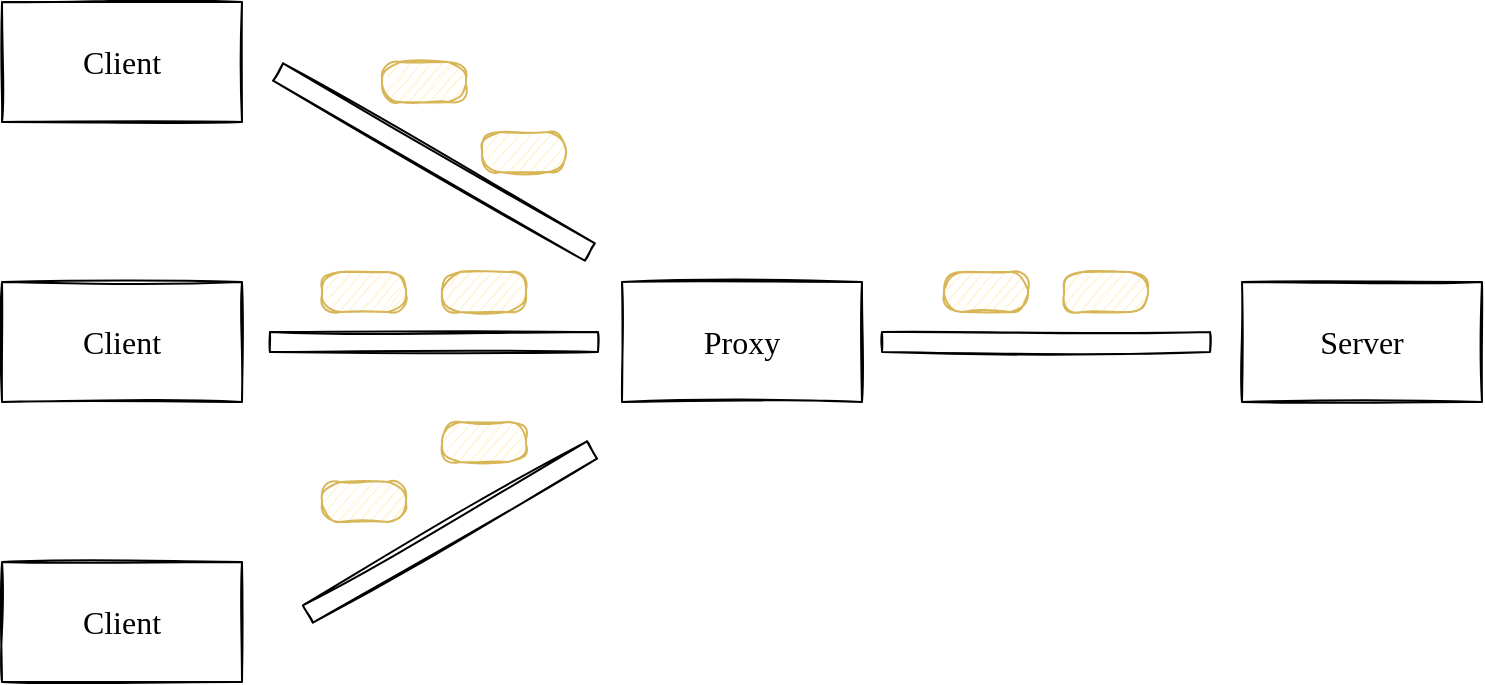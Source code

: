 <mxfile version="14.4.2" type="device" pages="2"><diagram id="Chy_Pmb2TGcyVyS_LHyC" name="第 1 页"><mxGraphModel dx="1933" dy="995" grid="1" gridSize="10" guides="1" tooltips="1" connect="1" arrows="1" fold="1" page="1" pageScale="1" pageWidth="827" pageHeight="1169" math="0" shadow="0"><root><mxCell id="0"/><mxCell id="1" parent="0"/><mxCell id="9Ltihk9lU57gbO3nSKLe-1" value="Proxy" style="rounded=0;whiteSpace=wrap;html=1;sketch=1;fontSize=16;fontFamily=Comic Sans MS;" vertex="1" parent="1"><mxGeometry x="240" y="400" width="120" height="60" as="geometry"/></mxCell><mxCell id="9Ltihk9lU57gbO3nSKLe-2" value="Server" style="rounded=0;whiteSpace=wrap;html=1;sketch=1;fontFamily=Comic Sans MS;fontSize=16;" vertex="1" parent="1"><mxGeometry x="550" y="400" width="120" height="60" as="geometry"/></mxCell><mxCell id="9Ltihk9lU57gbO3nSKLe-3" value="Client" style="rounded=0;whiteSpace=wrap;html=1;sketch=1;fontFamily=Comic Sans MS;fontSize=16;" vertex="1" parent="1"><mxGeometry x="-70" y="260" width="120" height="60" as="geometry"/></mxCell><mxCell id="9Ltihk9lU57gbO3nSKLe-4" value="Client" style="rounded=0;whiteSpace=wrap;html=1;sketch=1;fontFamily=Comic Sans MS;fontSize=16;" vertex="1" parent="1"><mxGeometry x="-70" y="400" width="120" height="60" as="geometry"/></mxCell><mxCell id="9Ltihk9lU57gbO3nSKLe-5" value="Client" style="rounded=0;whiteSpace=wrap;html=1;sketch=1;fontFamily=Comic Sans MS;fontSize=16;" vertex="1" parent="1"><mxGeometry x="-70" y="540" width="120" height="60" as="geometry"/></mxCell><mxCell id="9Ltihk9lU57gbO3nSKLe-6" value="" style="rounded=0;whiteSpace=wrap;html=1;sketch=1;fontFamily=Comic Sans MS;fontSize=16;rotation=30;" vertex="1" parent="1"><mxGeometry x="55.98" y="335" width="180" height="10" as="geometry"/></mxCell><mxCell id="9Ltihk9lU57gbO3nSKLe-7" value="" style="rounded=0;whiteSpace=wrap;html=1;sketch=1;fontFamily=Comic Sans MS;fontSize=16;rotation=0;" vertex="1" parent="1"><mxGeometry x="63.97" y="425" width="164.02" height="10" as="geometry"/></mxCell><mxCell id="9Ltihk9lU57gbO3nSKLe-8" value="" style="rounded=0;whiteSpace=wrap;html=1;sketch=1;fontFamily=Comic Sans MS;fontSize=16;rotation=-30;" vertex="1" parent="1"><mxGeometry x="71.96" y="520" width="164.02" height="10" as="geometry"/></mxCell><mxCell id="9Ltihk9lU57gbO3nSKLe-9" value="" style="rounded=0;whiteSpace=wrap;html=1;sketch=1;fontFamily=Comic Sans MS;fontSize=16;rotation=0;" vertex="1" parent="1"><mxGeometry x="370" y="425" width="164.02" height="10" as="geometry"/></mxCell><mxCell id="9Ltihk9lU57gbO3nSKLe-10" value="" style="rounded=1;whiteSpace=wrap;html=1;sketch=1;fontFamily=Comic Sans MS;fontSize=16;arcSize=45;fillColor=#fff2cc;strokeColor=#d6b656;" vertex="1" parent="1"><mxGeometry x="120" y="290" width="42" height="20" as="geometry"/></mxCell><mxCell id="9Ltihk9lU57gbO3nSKLe-12" value="" style="rounded=1;whiteSpace=wrap;html=1;sketch=1;fontFamily=Comic Sans MS;fontSize=16;arcSize=45;fillColor=#fff2cc;strokeColor=#d6b656;" vertex="1" parent="1"><mxGeometry x="170" y="325" width="42" height="20" as="geometry"/></mxCell><mxCell id="9Ltihk9lU57gbO3nSKLe-13" value="" style="rounded=1;whiteSpace=wrap;html=1;sketch=1;fontFamily=Comic Sans MS;fontSize=16;arcSize=45;fillColor=#fff2cc;strokeColor=#d6b656;" vertex="1" parent="1"><mxGeometry x="90" y="395" width="42" height="20" as="geometry"/></mxCell><mxCell id="9Ltihk9lU57gbO3nSKLe-14" value="" style="rounded=1;whiteSpace=wrap;html=1;sketch=1;fontFamily=Comic Sans MS;fontSize=16;arcSize=45;fillColor=#fff2cc;strokeColor=#d6b656;" vertex="1" parent="1"><mxGeometry x="149.98" y="395" width="42" height="20" as="geometry"/></mxCell><mxCell id="9Ltihk9lU57gbO3nSKLe-15" value="" style="rounded=1;whiteSpace=wrap;html=1;sketch=1;fontFamily=Comic Sans MS;fontSize=16;arcSize=45;fillColor=#fff2cc;strokeColor=#d6b656;" vertex="1" parent="1"><mxGeometry x="90" y="500" width="42" height="20" as="geometry"/></mxCell><mxCell id="9Ltihk9lU57gbO3nSKLe-16" value="" style="rounded=1;whiteSpace=wrap;html=1;sketch=1;fontFamily=Comic Sans MS;fontSize=16;arcSize=45;fillColor=#fff2cc;strokeColor=#d6b656;" vertex="1" parent="1"><mxGeometry x="149.99" y="470" width="42" height="20" as="geometry"/></mxCell><mxCell id="9Ltihk9lU57gbO3nSKLe-17" value="" style="rounded=1;whiteSpace=wrap;html=1;sketch=1;fontFamily=Comic Sans MS;fontSize=16;arcSize=45;fillColor=#fff2cc;strokeColor=#d6b656;" vertex="1" parent="1"><mxGeometry x="401.02" y="395" width="42" height="20" as="geometry"/></mxCell><mxCell id="9Ltihk9lU57gbO3nSKLe-18" value="" style="rounded=1;whiteSpace=wrap;html=1;sketch=1;fontFamily=Comic Sans MS;fontSize=16;arcSize=45;fillColor=#fff2cc;strokeColor=#d6b656;" vertex="1" parent="1"><mxGeometry x="461" y="395" width="42" height="20" as="geometry"/></mxCell></root></mxGraphModel></diagram><diagram id="s4jtjx0_zvTDMsyBRf9D" name="第 2 页"><mxGraphModel dx="1933" dy="995" grid="1" gridSize="10" guides="1" tooltips="1" connect="1" arrows="1" fold="1" page="1" pageScale="1" pageWidth="827" pageHeight="1169" math="0" shadow="0"><root><mxCell id="vuWgyRylbgjCb4x70SD5-0"/><mxCell id="vuWgyRylbgjCb4x70SD5-1" parent="vuWgyRylbgjCb4x70SD5-0"/><mxCell id="DP3HV2a-kUHktSHCk0XG-0" value="Proxy" style="rounded=0;whiteSpace=wrap;html=1;sketch=1;fontSize=16;fontFamily=Comic Sans MS;" vertex="1" parent="vuWgyRylbgjCb4x70SD5-1"><mxGeometry x="240" y="400" width="120" height="60" as="geometry"/></mxCell><mxCell id="DP3HV2a-kUHktSHCk0XG-1" value="Server" style="rounded=0;whiteSpace=wrap;html=1;sketch=1;fontFamily=Comic Sans MS;fontSize=16;" vertex="1" parent="vuWgyRylbgjCb4x70SD5-1"><mxGeometry x="550" y="400" width="120" height="60" as="geometry"/></mxCell><mxCell id="DP3HV2a-kUHktSHCk0XG-2" value="Client" style="rounded=0;whiteSpace=wrap;html=1;sketch=1;fontFamily=Comic Sans MS;fontSize=16;" vertex="1" parent="vuWgyRylbgjCb4x70SD5-1"><mxGeometry x="-70" y="260" width="120" height="60" as="geometry"/></mxCell><mxCell id="DP3HV2a-kUHktSHCk0XG-3" value="Client" style="rounded=0;whiteSpace=wrap;html=1;sketch=1;fontFamily=Comic Sans MS;fontSize=16;" vertex="1" parent="vuWgyRylbgjCb4x70SD5-1"><mxGeometry x="-70" y="400" width="120" height="60" as="geometry"/></mxCell><mxCell id="DP3HV2a-kUHktSHCk0XG-4" value="Client" style="rounded=0;whiteSpace=wrap;html=1;sketch=1;fontFamily=Comic Sans MS;fontSize=16;" vertex="1" parent="vuWgyRylbgjCb4x70SD5-1"><mxGeometry x="-70" y="540" width="120" height="60" as="geometry"/></mxCell><mxCell id="DP3HV2a-kUHktSHCk0XG-5" value="" style="rounded=0;whiteSpace=wrap;html=1;sketch=1;fontFamily=Comic Sans MS;fontSize=16;rotation=30;" vertex="1" parent="vuWgyRylbgjCb4x70SD5-1"><mxGeometry x="55.98" y="335" width="180" height="10" as="geometry"/></mxCell><mxCell id="DP3HV2a-kUHktSHCk0XG-6" value="" style="rounded=0;whiteSpace=wrap;html=1;sketch=1;fontFamily=Comic Sans MS;fontSize=16;rotation=0;" vertex="1" parent="vuWgyRylbgjCb4x70SD5-1"><mxGeometry x="63.97" y="425" width="164.02" height="10" as="geometry"/></mxCell><mxCell id="DP3HV2a-kUHktSHCk0XG-7" value="" style="rounded=0;whiteSpace=wrap;html=1;sketch=1;fontFamily=Comic Sans MS;fontSize=16;rotation=-30;" vertex="1" parent="vuWgyRylbgjCb4x70SD5-1"><mxGeometry x="71.96" y="520" width="164.02" height="10" as="geometry"/></mxCell><mxCell id="DP3HV2a-kUHktSHCk0XG-8" value="" style="rounded=0;whiteSpace=wrap;html=1;sketch=1;fontFamily=Comic Sans MS;fontSize=16;rotation=0;" vertex="1" parent="vuWgyRylbgjCb4x70SD5-1"><mxGeometry x="370" y="425" width="164.02" height="10" as="geometry"/></mxCell><mxCell id="DP3HV2a-kUHktSHCk0XG-9" value="" style="rounded=1;whiteSpace=wrap;html=1;sketch=1;fontFamily=Comic Sans MS;fontSize=16;arcSize=45;fillColor=#fff2cc;strokeColor=#d6b656;" vertex="1" parent="vuWgyRylbgjCb4x70SD5-1"><mxGeometry x="120" y="290" width="42" height="20" as="geometry"/></mxCell><mxCell id="DP3HV2a-kUHktSHCk0XG-10" value="" style="rounded=1;whiteSpace=wrap;html=1;sketch=1;fontFamily=Comic Sans MS;fontSize=16;arcSize=45;fillColor=#fff2cc;strokeColor=#d6b656;" vertex="1" parent="vuWgyRylbgjCb4x70SD5-1"><mxGeometry x="170" y="325" width="42" height="20" as="geometry"/></mxCell><mxCell id="DP3HV2a-kUHktSHCk0XG-11" value="" style="rounded=1;whiteSpace=wrap;html=1;sketch=1;fontFamily=Comic Sans MS;fontSize=16;arcSize=45;fillColor=#fff2cc;strokeColor=#d6b656;" vertex="1" parent="vuWgyRylbgjCb4x70SD5-1"><mxGeometry x="90" y="395" width="42" height="20" as="geometry"/></mxCell><mxCell id="DP3HV2a-kUHktSHCk0XG-12" value="" style="rounded=1;whiteSpace=wrap;html=1;sketch=1;fontFamily=Comic Sans MS;fontSize=16;arcSize=45;fillColor=#fff2cc;strokeColor=#d6b656;" vertex="1" parent="vuWgyRylbgjCb4x70SD5-1"><mxGeometry x="149.98" y="395" width="42" height="20" as="geometry"/></mxCell><mxCell id="DP3HV2a-kUHktSHCk0XG-13" value="" style="rounded=1;whiteSpace=wrap;html=1;sketch=1;fontFamily=Comic Sans MS;fontSize=16;arcSize=45;fillColor=#fff2cc;strokeColor=#d6b656;" vertex="1" parent="vuWgyRylbgjCb4x70SD5-1"><mxGeometry x="90" y="500" width="42" height="20" as="geometry"/></mxCell><mxCell id="DP3HV2a-kUHktSHCk0XG-14" value="" style="rounded=1;whiteSpace=wrap;html=1;sketch=1;fontFamily=Comic Sans MS;fontSize=16;arcSize=45;fillColor=#fff2cc;strokeColor=#d6b656;" vertex="1" parent="vuWgyRylbgjCb4x70SD5-1"><mxGeometry x="149.99" y="470" width="42" height="20" as="geometry"/></mxCell><mxCell id="DP3HV2a-kUHktSHCk0XG-15" value="" style="rounded=1;whiteSpace=wrap;html=1;sketch=1;fontFamily=Comic Sans MS;fontSize=16;arcSize=45;fillColor=#fff2cc;strokeColor=#d6b656;" vertex="1" parent="vuWgyRylbgjCb4x70SD5-1"><mxGeometry x="401.02" y="395" width="42" height="20" as="geometry"/></mxCell><mxCell id="DP3HV2a-kUHktSHCk0XG-16" value="" style="rounded=1;whiteSpace=wrap;html=1;sketch=1;fontFamily=Comic Sans MS;fontSize=16;arcSize=45;fillColor=#fff2cc;strokeColor=#d6b656;" vertex="1" parent="vuWgyRylbgjCb4x70SD5-1"><mxGeometry x="461" y="395" width="42" height="20" as="geometry"/></mxCell><mxCell id="DP3HV2a-kUHktSHCk0XG-17" value="" style="rounded=1;whiteSpace=wrap;html=1;sketch=1;fontFamily=Comic Sans MS;fontSize=16;arcSize=45;fillColor=#fff2cc;strokeColor=#d6b656;" vertex="1" parent="vuWgyRylbgjCb4x70SD5-1"><mxGeometry x="310" y="370" width="42" height="20" as="geometry"/></mxCell><mxCell id="DP3HV2a-kUHktSHCk0XG-18" value="" style="rounded=1;whiteSpace=wrap;html=1;sketch=1;fontFamily=Comic Sans MS;fontSize=16;arcSize=45;fillColor=#fff2cc;strokeColor=#d6b656;" vertex="1" parent="vuWgyRylbgjCb4x70SD5-1"><mxGeometry x="260" y="370" width="42" height="20" as="geometry"/></mxCell><mxCell id="DP3HV2a-kUHktSHCk0XG-19" value="" style="rounded=1;whiteSpace=wrap;html=1;sketch=1;fontFamily=Comic Sans MS;fontSize=16;arcSize=45;fillColor=#fff2cc;strokeColor=#d6b656;" vertex="1" parent="vuWgyRylbgjCb4x70SD5-1"><mxGeometry x="260" y="335" width="42" height="20" as="geometry"/></mxCell><mxCell id="DP3HV2a-kUHktSHCk0XG-20" value="" style="rounded=1;whiteSpace=wrap;html=1;sketch=1;fontFamily=Comic Sans MS;fontSize=16;arcSize=45;fillColor=#fff2cc;strokeColor=#d6b656;" vertex="1" parent="vuWgyRylbgjCb4x70SD5-1"><mxGeometry x="310" y="335" width="42" height="20" as="geometry"/></mxCell><mxCell id="DP3HV2a-kUHktSHCk0XG-21" value="" style="rounded=1;whiteSpace=wrap;html=1;sketch=1;fontFamily=Comic Sans MS;fontSize=16;arcSize=45;fillColor=#fff2cc;strokeColor=#d6b656;" vertex="1" parent="vuWgyRylbgjCb4x70SD5-1"><mxGeometry x="260" y="305" width="42" height="20" as="geometry"/></mxCell><mxCell id="DP3HV2a-kUHktSHCk0XG-22" value="" style="rounded=1;whiteSpace=wrap;html=1;sketch=1;fontFamily=Comic Sans MS;fontSize=16;arcSize=45;fillColor=#fff2cc;strokeColor=#d6b656;" vertex="1" parent="vuWgyRylbgjCb4x70SD5-1"><mxGeometry x="310" y="305" width="42" height="20" as="geometry"/></mxCell></root></mxGraphModel></diagram></mxfile>